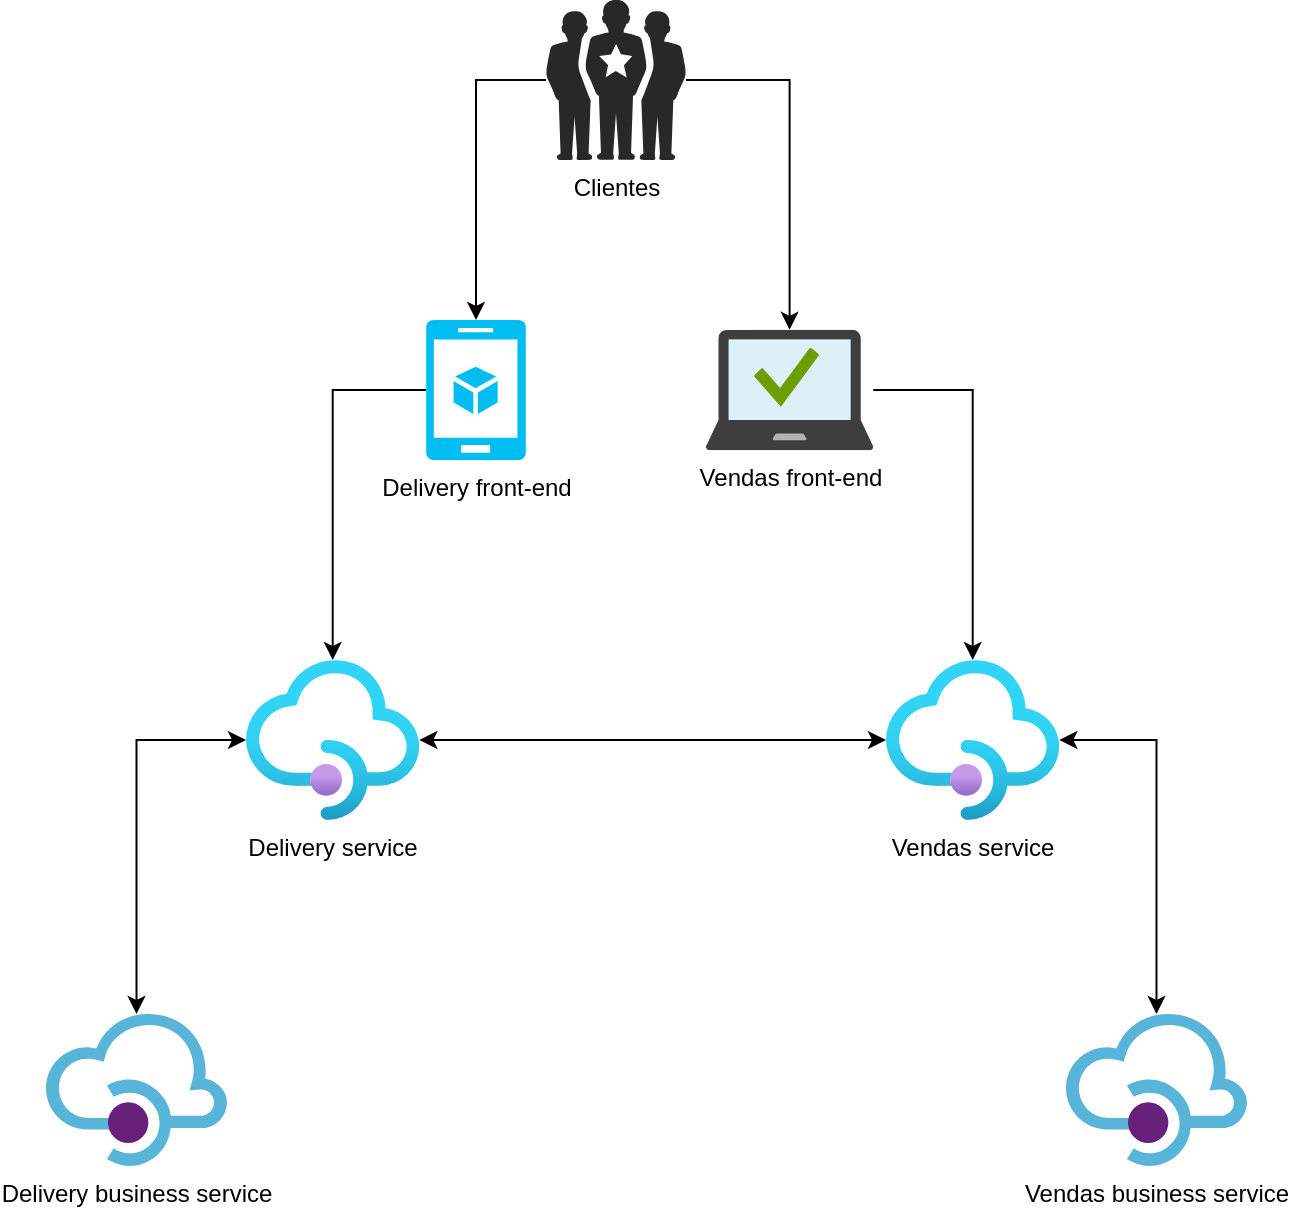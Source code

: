 <mxfile version="14.4.4" type="github">
  <diagram id="Jv3Z4CTPH-zcowsvNSvo" name="Page-1">
    <mxGraphModel dx="1426" dy="867" grid="1" gridSize="10" guides="1" tooltips="1" connect="1" arrows="1" fold="1" page="1" pageScale="1" pageWidth="827" pageHeight="1169" math="0" shadow="0">
      <root>
        <mxCell id="0" />
        <mxCell id="1" parent="0" />
        <mxCell id="fnzVoTdMtzY9fUc4D672-8" style="edgeStyle=orthogonalEdgeStyle;rounded=0;orthogonalLoop=1;jettySize=auto;html=1;" edge="1" parent="1" source="fnzVoTdMtzY9fUc4D672-1" target="fnzVoTdMtzY9fUc4D672-2">
          <mxGeometry relative="1" as="geometry" />
        </mxCell>
        <mxCell id="fnzVoTdMtzY9fUc4D672-9" style="edgeStyle=orthogonalEdgeStyle;rounded=0;orthogonalLoop=1;jettySize=auto;html=1;" edge="1" parent="1" source="fnzVoTdMtzY9fUc4D672-1" target="fnzVoTdMtzY9fUc4D672-3">
          <mxGeometry relative="1" as="geometry" />
        </mxCell>
        <mxCell id="fnzVoTdMtzY9fUc4D672-1" value="Clientes" style="verticalLabelPosition=bottom;html=1;fillColor=#282828;strokeColor=none;verticalAlign=top;pointerEvents=1;align=center;shape=mxgraph.cisco_safe.people_places_things_icons.icon1;" vertex="1" parent="1">
          <mxGeometry x="350" y="40" width="70" height="80" as="geometry" />
        </mxCell>
        <mxCell id="fnzVoTdMtzY9fUc4D672-10" style="edgeStyle=orthogonalEdgeStyle;rounded=0;orthogonalLoop=1;jettySize=auto;html=1;" edge="1" parent="1" source="fnzVoTdMtzY9fUc4D672-2" target="fnzVoTdMtzY9fUc4D672-4">
          <mxGeometry relative="1" as="geometry" />
        </mxCell>
        <mxCell id="fnzVoTdMtzY9fUc4D672-2" value="Delivery front-end" style="verticalLabelPosition=bottom;html=1;verticalAlign=top;align=center;strokeColor=none;fillColor=#00BEF2;shape=mxgraph.azure.mobile_services;pointerEvents=1;" vertex="1" parent="1">
          <mxGeometry x="290" y="200" width="50" height="70" as="geometry" />
        </mxCell>
        <mxCell id="fnzVoTdMtzY9fUc4D672-11" style="edgeStyle=orthogonalEdgeStyle;rounded=0;orthogonalLoop=1;jettySize=auto;html=1;" edge="1" parent="1" source="fnzVoTdMtzY9fUc4D672-3" target="fnzVoTdMtzY9fUc4D672-5">
          <mxGeometry relative="1" as="geometry" />
        </mxCell>
        <mxCell id="fnzVoTdMtzY9fUc4D672-3" value="Vendas front-end" style="aspect=fixed;html=1;points=[];align=center;image;fontSize=12;image=img/lib/mscae/Managed_Desktop.svg;" vertex="1" parent="1">
          <mxGeometry x="430" y="204.9" width="83.61" height="60.2" as="geometry" />
        </mxCell>
        <mxCell id="fnzVoTdMtzY9fUc4D672-12" style="edgeStyle=orthogonalEdgeStyle;rounded=0;orthogonalLoop=1;jettySize=auto;html=1;startArrow=classic;startFill=1;" edge="1" parent="1" source="fnzVoTdMtzY9fUc4D672-4" target="fnzVoTdMtzY9fUc4D672-5">
          <mxGeometry relative="1" as="geometry" />
        </mxCell>
        <mxCell id="fnzVoTdMtzY9fUc4D672-13" style="edgeStyle=orthogonalEdgeStyle;rounded=0;orthogonalLoop=1;jettySize=auto;html=1;startArrow=classic;startFill=1;" edge="1" parent="1" source="fnzVoTdMtzY9fUc4D672-4" target="fnzVoTdMtzY9fUc4D672-6">
          <mxGeometry relative="1" as="geometry" />
        </mxCell>
        <mxCell id="fnzVoTdMtzY9fUc4D672-4" value="Delivery service" style="aspect=fixed;html=1;points=[];align=center;image;fontSize=12;image=img/lib/azure2/app_services/API_Management_Services.svg;" vertex="1" parent="1">
          <mxGeometry x="200" y="370" width="86.67" height="80" as="geometry" />
        </mxCell>
        <mxCell id="fnzVoTdMtzY9fUc4D672-14" style="edgeStyle=orthogonalEdgeStyle;rounded=0;orthogonalLoop=1;jettySize=auto;html=1;startArrow=classic;startFill=1;" edge="1" parent="1" source="fnzVoTdMtzY9fUc4D672-5" target="fnzVoTdMtzY9fUc4D672-7">
          <mxGeometry relative="1" as="geometry" />
        </mxCell>
        <mxCell id="fnzVoTdMtzY9fUc4D672-5" value="Vendas service" style="aspect=fixed;html=1;points=[];align=center;image;fontSize=12;image=img/lib/azure2/app_services/API_Management_Services.svg;" vertex="1" parent="1">
          <mxGeometry x="520" y="370" width="86.67" height="80" as="geometry" />
        </mxCell>
        <mxCell id="fnzVoTdMtzY9fUc4D672-6" value="Delivery business service" style="aspect=fixed;html=1;points=[];align=center;image;fontSize=12;image=img/lib/mscae/API_Management.svg;" vertex="1" parent="1">
          <mxGeometry x="100.0" y="547" width="90.48" height="76" as="geometry" />
        </mxCell>
        <mxCell id="fnzVoTdMtzY9fUc4D672-7" value="Vendas business service" style="aspect=fixed;html=1;points=[];align=center;image;fontSize=12;image=img/lib/mscae/API_Management.svg;" vertex="1" parent="1">
          <mxGeometry x="610" y="547" width="90.48" height="76" as="geometry" />
        </mxCell>
      </root>
    </mxGraphModel>
  </diagram>
</mxfile>
